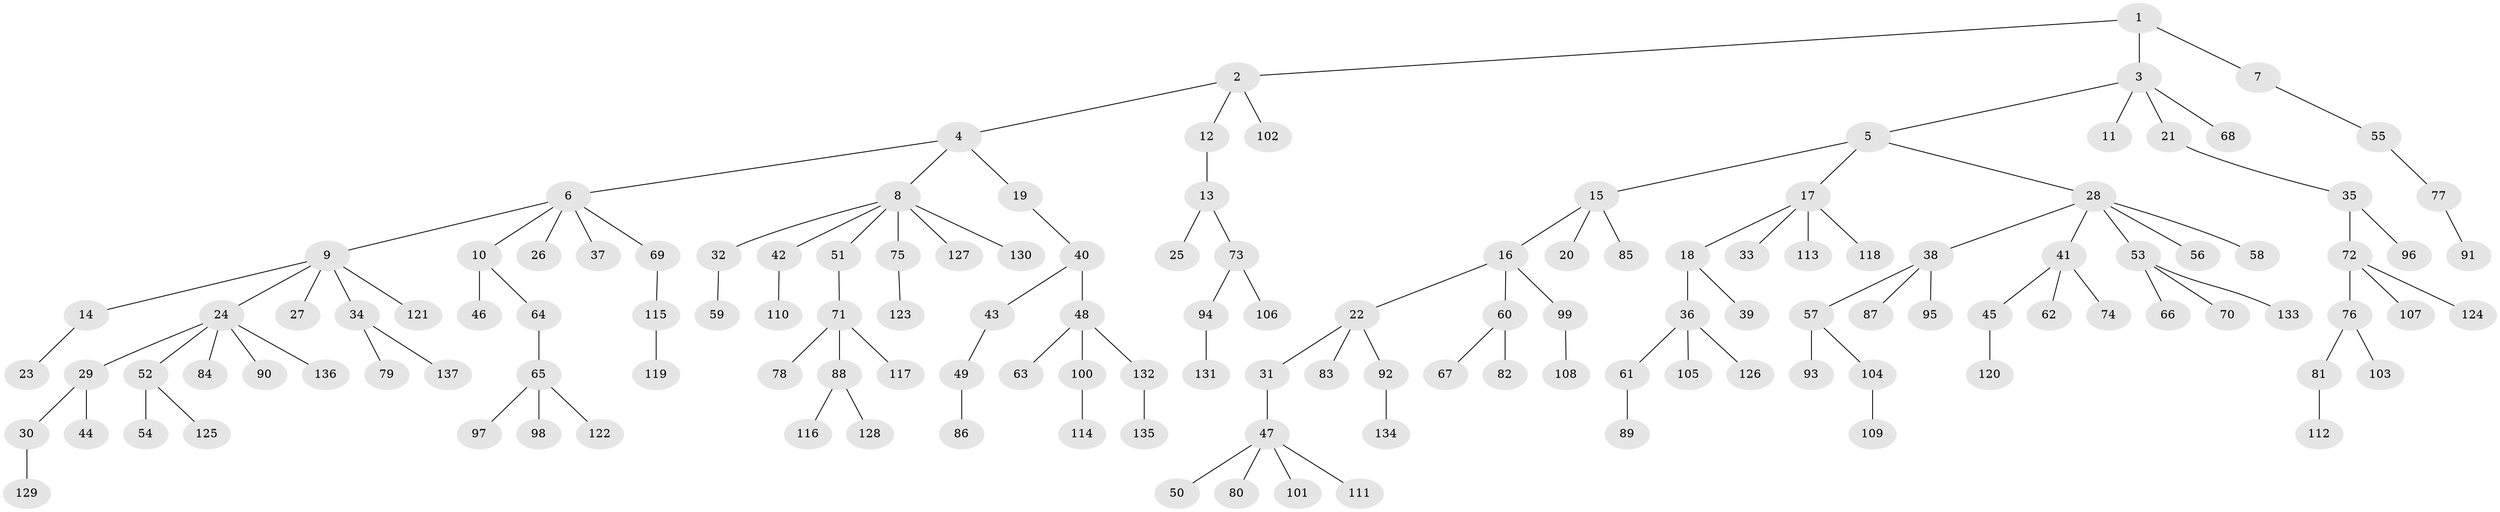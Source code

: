 // Generated by graph-tools (version 1.1) at 2025/15/03/09/25 04:15:40]
// undirected, 137 vertices, 136 edges
graph export_dot {
graph [start="1"]
  node [color=gray90,style=filled];
  1;
  2;
  3;
  4;
  5;
  6;
  7;
  8;
  9;
  10;
  11;
  12;
  13;
  14;
  15;
  16;
  17;
  18;
  19;
  20;
  21;
  22;
  23;
  24;
  25;
  26;
  27;
  28;
  29;
  30;
  31;
  32;
  33;
  34;
  35;
  36;
  37;
  38;
  39;
  40;
  41;
  42;
  43;
  44;
  45;
  46;
  47;
  48;
  49;
  50;
  51;
  52;
  53;
  54;
  55;
  56;
  57;
  58;
  59;
  60;
  61;
  62;
  63;
  64;
  65;
  66;
  67;
  68;
  69;
  70;
  71;
  72;
  73;
  74;
  75;
  76;
  77;
  78;
  79;
  80;
  81;
  82;
  83;
  84;
  85;
  86;
  87;
  88;
  89;
  90;
  91;
  92;
  93;
  94;
  95;
  96;
  97;
  98;
  99;
  100;
  101;
  102;
  103;
  104;
  105;
  106;
  107;
  108;
  109;
  110;
  111;
  112;
  113;
  114;
  115;
  116;
  117;
  118;
  119;
  120;
  121;
  122;
  123;
  124;
  125;
  126;
  127;
  128;
  129;
  130;
  131;
  132;
  133;
  134;
  135;
  136;
  137;
  1 -- 2;
  1 -- 3;
  1 -- 7;
  2 -- 4;
  2 -- 12;
  2 -- 102;
  3 -- 5;
  3 -- 11;
  3 -- 21;
  3 -- 68;
  4 -- 6;
  4 -- 8;
  4 -- 19;
  5 -- 15;
  5 -- 17;
  5 -- 28;
  6 -- 9;
  6 -- 10;
  6 -- 26;
  6 -- 37;
  6 -- 69;
  7 -- 55;
  8 -- 32;
  8 -- 42;
  8 -- 51;
  8 -- 75;
  8 -- 127;
  8 -- 130;
  9 -- 14;
  9 -- 24;
  9 -- 27;
  9 -- 34;
  9 -- 121;
  10 -- 46;
  10 -- 64;
  12 -- 13;
  13 -- 25;
  13 -- 73;
  14 -- 23;
  15 -- 16;
  15 -- 20;
  15 -- 85;
  16 -- 22;
  16 -- 60;
  16 -- 99;
  17 -- 18;
  17 -- 33;
  17 -- 113;
  17 -- 118;
  18 -- 36;
  18 -- 39;
  19 -- 40;
  21 -- 35;
  22 -- 31;
  22 -- 83;
  22 -- 92;
  24 -- 29;
  24 -- 52;
  24 -- 84;
  24 -- 90;
  24 -- 136;
  28 -- 38;
  28 -- 41;
  28 -- 53;
  28 -- 56;
  28 -- 58;
  29 -- 30;
  29 -- 44;
  30 -- 129;
  31 -- 47;
  32 -- 59;
  34 -- 79;
  34 -- 137;
  35 -- 72;
  35 -- 96;
  36 -- 61;
  36 -- 105;
  36 -- 126;
  38 -- 57;
  38 -- 87;
  38 -- 95;
  40 -- 43;
  40 -- 48;
  41 -- 45;
  41 -- 62;
  41 -- 74;
  42 -- 110;
  43 -- 49;
  45 -- 120;
  47 -- 50;
  47 -- 80;
  47 -- 101;
  47 -- 111;
  48 -- 63;
  48 -- 100;
  48 -- 132;
  49 -- 86;
  51 -- 71;
  52 -- 54;
  52 -- 125;
  53 -- 66;
  53 -- 70;
  53 -- 133;
  55 -- 77;
  57 -- 93;
  57 -- 104;
  60 -- 67;
  60 -- 82;
  61 -- 89;
  64 -- 65;
  65 -- 97;
  65 -- 98;
  65 -- 122;
  69 -- 115;
  71 -- 78;
  71 -- 88;
  71 -- 117;
  72 -- 76;
  72 -- 107;
  72 -- 124;
  73 -- 94;
  73 -- 106;
  75 -- 123;
  76 -- 81;
  76 -- 103;
  77 -- 91;
  81 -- 112;
  88 -- 116;
  88 -- 128;
  92 -- 134;
  94 -- 131;
  99 -- 108;
  100 -- 114;
  104 -- 109;
  115 -- 119;
  132 -- 135;
}
